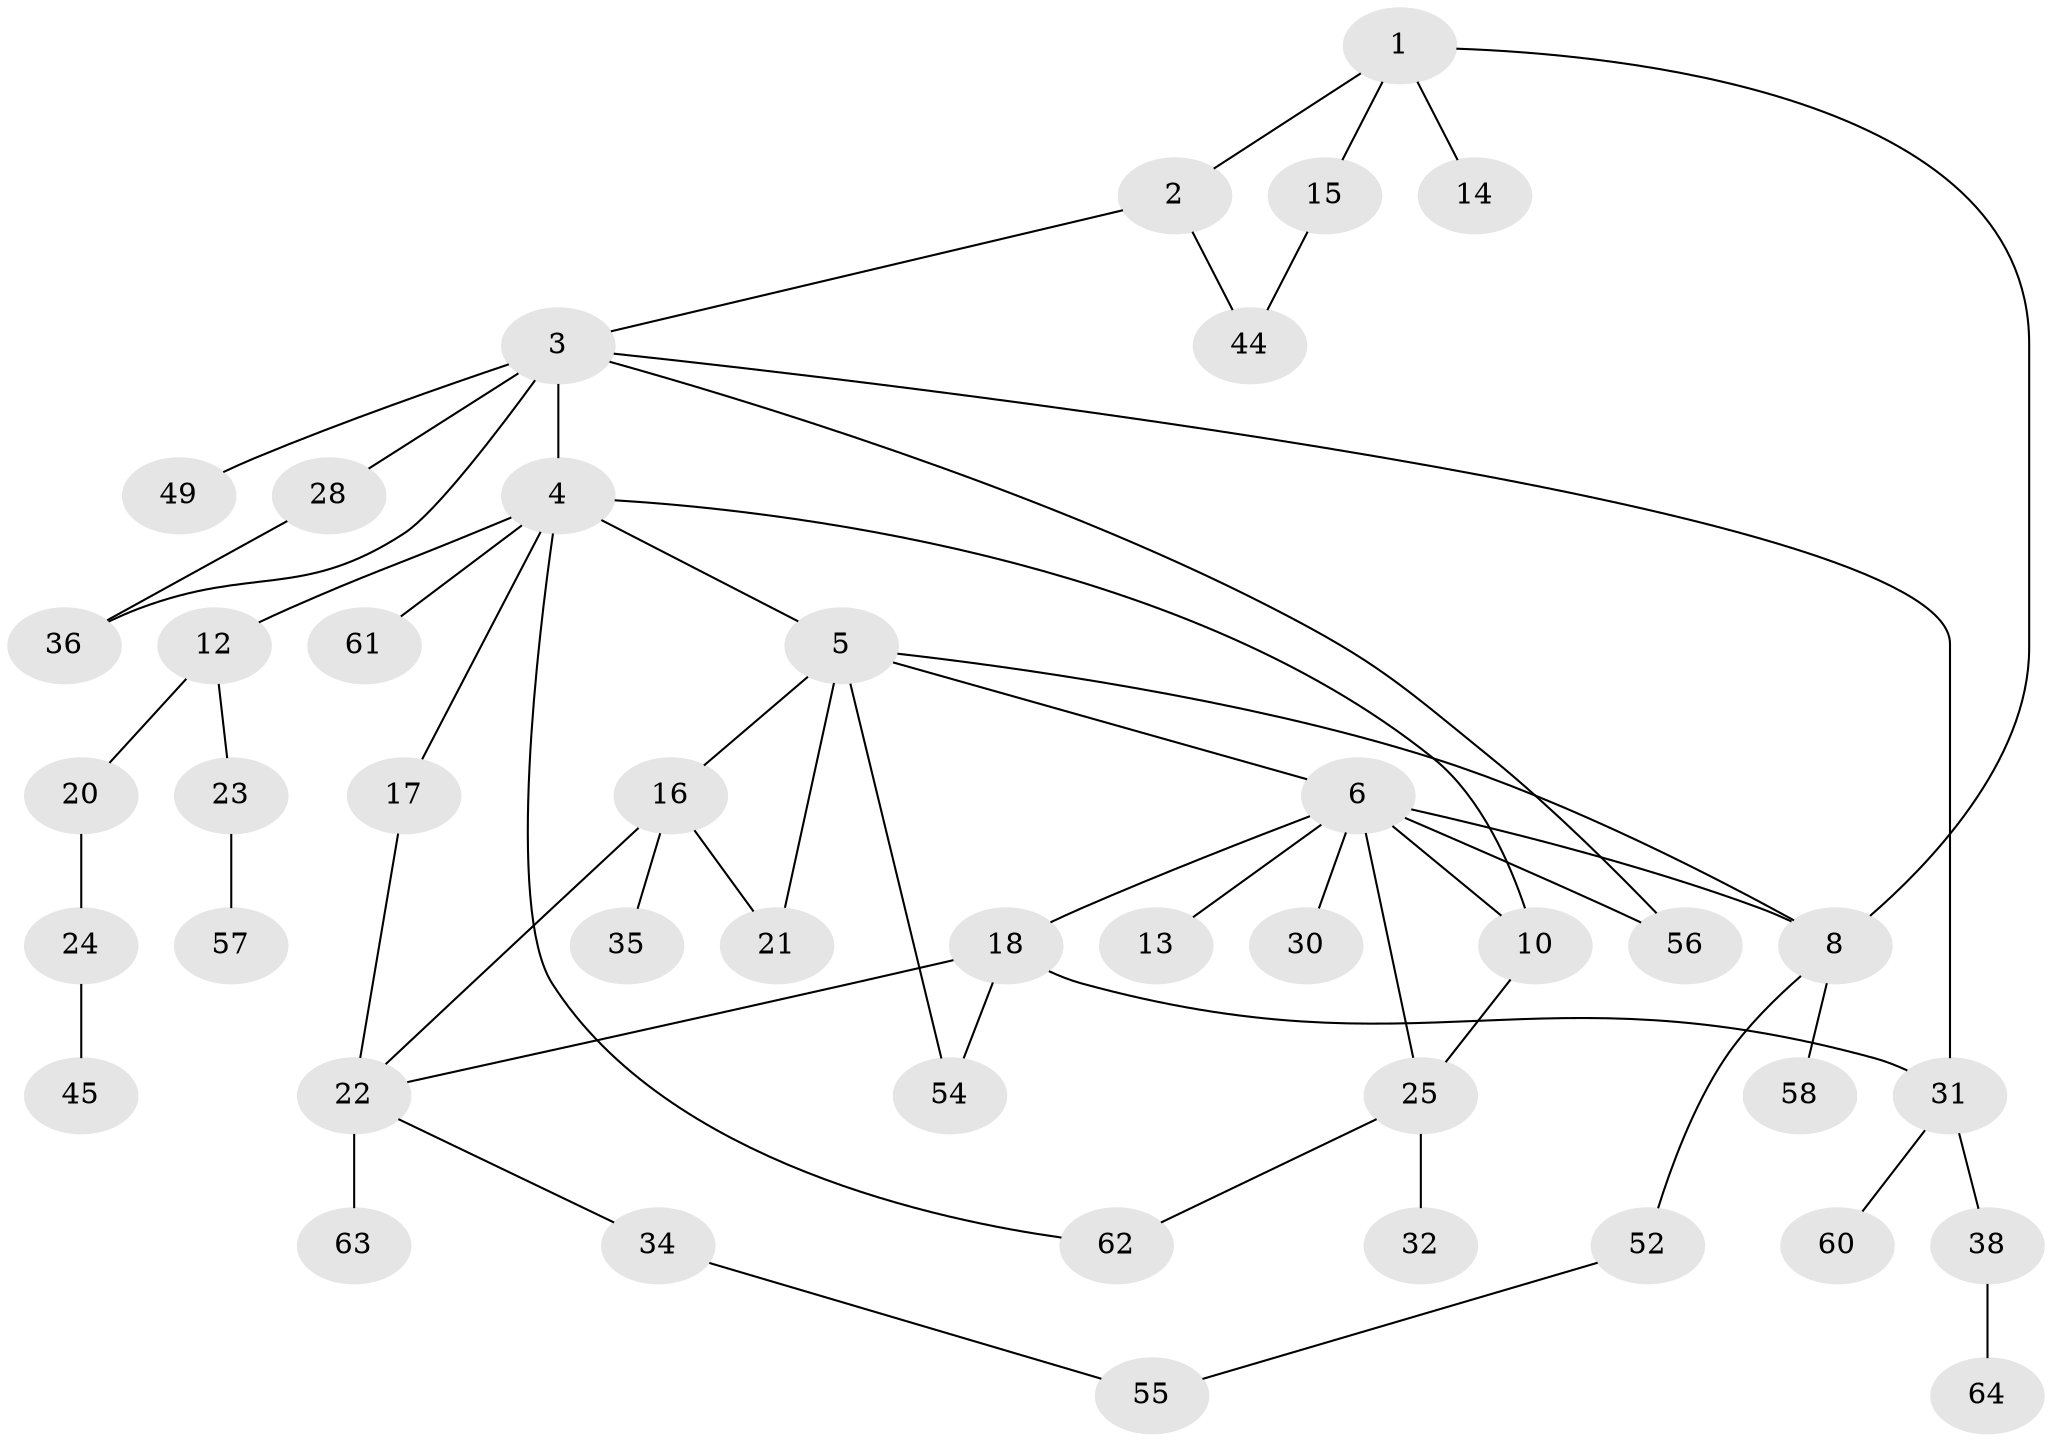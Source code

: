 // original degree distribution, {5: 0.03125, 3: 0.15625, 6: 0.03125, 7: 0.015625, 4: 0.125, 1: 0.296875, 2: 0.34375}
// Generated by graph-tools (version 1.1) at 2025/10/02/27/25 16:10:51]
// undirected, 43 vertices, 56 edges
graph export_dot {
graph [start="1"]
  node [color=gray90,style=filled];
  1 [super="+46"];
  2 [super="+29"];
  3 [super="+7"];
  4 [super="+19"];
  5 [super="+51"];
  6 [super="+11"];
  8 [super="+9"];
  10;
  12 [super="+50"];
  13;
  14;
  15 [super="+27"];
  16 [super="+41"];
  17 [super="+48"];
  18 [super="+33"];
  20 [super="+40"];
  21 [super="+47"];
  22 [super="+53"];
  23 [super="+43"];
  24 [super="+42"];
  25 [super="+26"];
  28;
  30 [super="+59"];
  31 [super="+37"];
  32;
  34;
  35;
  36;
  38 [super="+39"];
  44;
  45;
  49;
  52;
  54;
  55;
  56;
  57;
  58;
  60;
  61;
  62;
  63;
  64;
  1 -- 2;
  1 -- 8;
  1 -- 14;
  1 -- 15;
  2 -- 3;
  2 -- 44;
  3 -- 4;
  3 -- 31;
  3 -- 49;
  3 -- 56;
  3 -- 28;
  3 -- 36;
  4 -- 5;
  4 -- 10;
  4 -- 12;
  4 -- 17;
  4 -- 61;
  4 -- 62;
  5 -- 6;
  5 -- 16;
  5 -- 8;
  5 -- 21;
  5 -- 54;
  6 -- 25;
  6 -- 30;
  6 -- 18;
  6 -- 56;
  6 -- 10;
  6 -- 13;
  6 -- 8;
  8 -- 58;
  8 -- 52;
  10 -- 25;
  12 -- 20;
  12 -- 23;
  15 -- 44;
  16 -- 21;
  16 -- 22;
  16 -- 35;
  17 -- 22;
  18 -- 54;
  18 -- 31;
  18 -- 22;
  20 -- 24;
  22 -- 34;
  22 -- 63;
  23 -- 57;
  24 -- 45;
  25 -- 62;
  25 -- 32;
  28 -- 36;
  31 -- 60;
  31 -- 38;
  34 -- 55;
  38 -- 64;
  52 -- 55;
}
